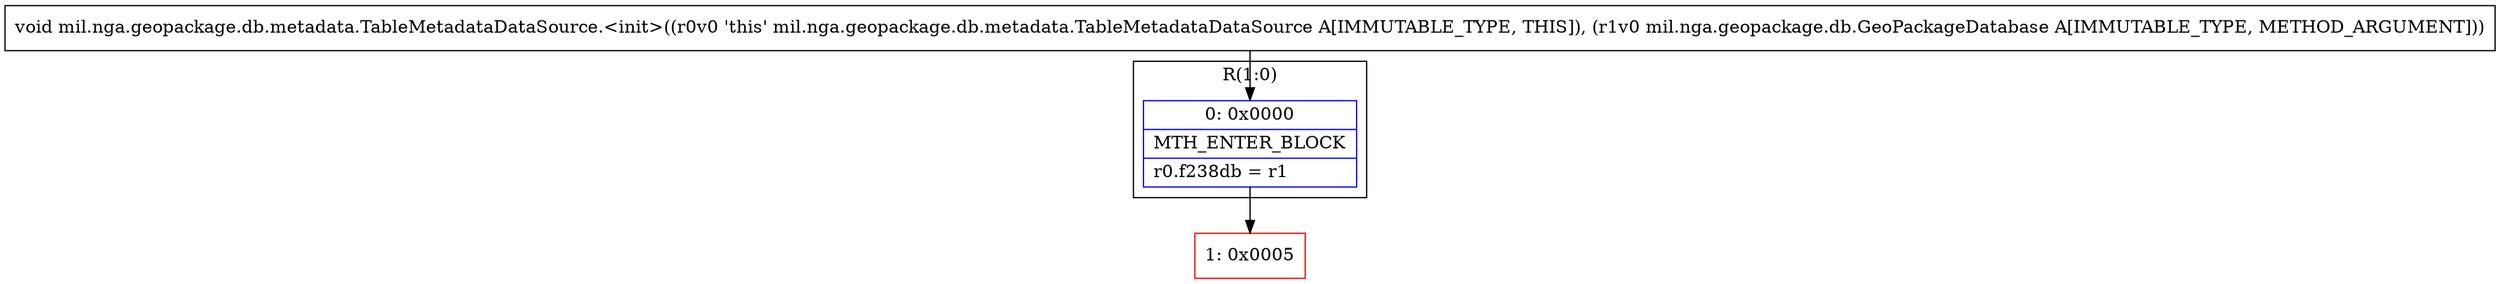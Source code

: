 digraph "CFG formil.nga.geopackage.db.metadata.TableMetadataDataSource.\<init\>(Lmil\/nga\/geopackage\/db\/GeoPackageDatabase;)V" {
subgraph cluster_Region_968841316 {
label = "R(1:0)";
node [shape=record,color=blue];
Node_0 [shape=record,label="{0\:\ 0x0000|MTH_ENTER_BLOCK\l|r0.f238db = r1\l}"];
}
Node_1 [shape=record,color=red,label="{1\:\ 0x0005}"];
MethodNode[shape=record,label="{void mil.nga.geopackage.db.metadata.TableMetadataDataSource.\<init\>((r0v0 'this' mil.nga.geopackage.db.metadata.TableMetadataDataSource A[IMMUTABLE_TYPE, THIS]), (r1v0 mil.nga.geopackage.db.GeoPackageDatabase A[IMMUTABLE_TYPE, METHOD_ARGUMENT])) }"];
MethodNode -> Node_0;
Node_0 -> Node_1;
}

